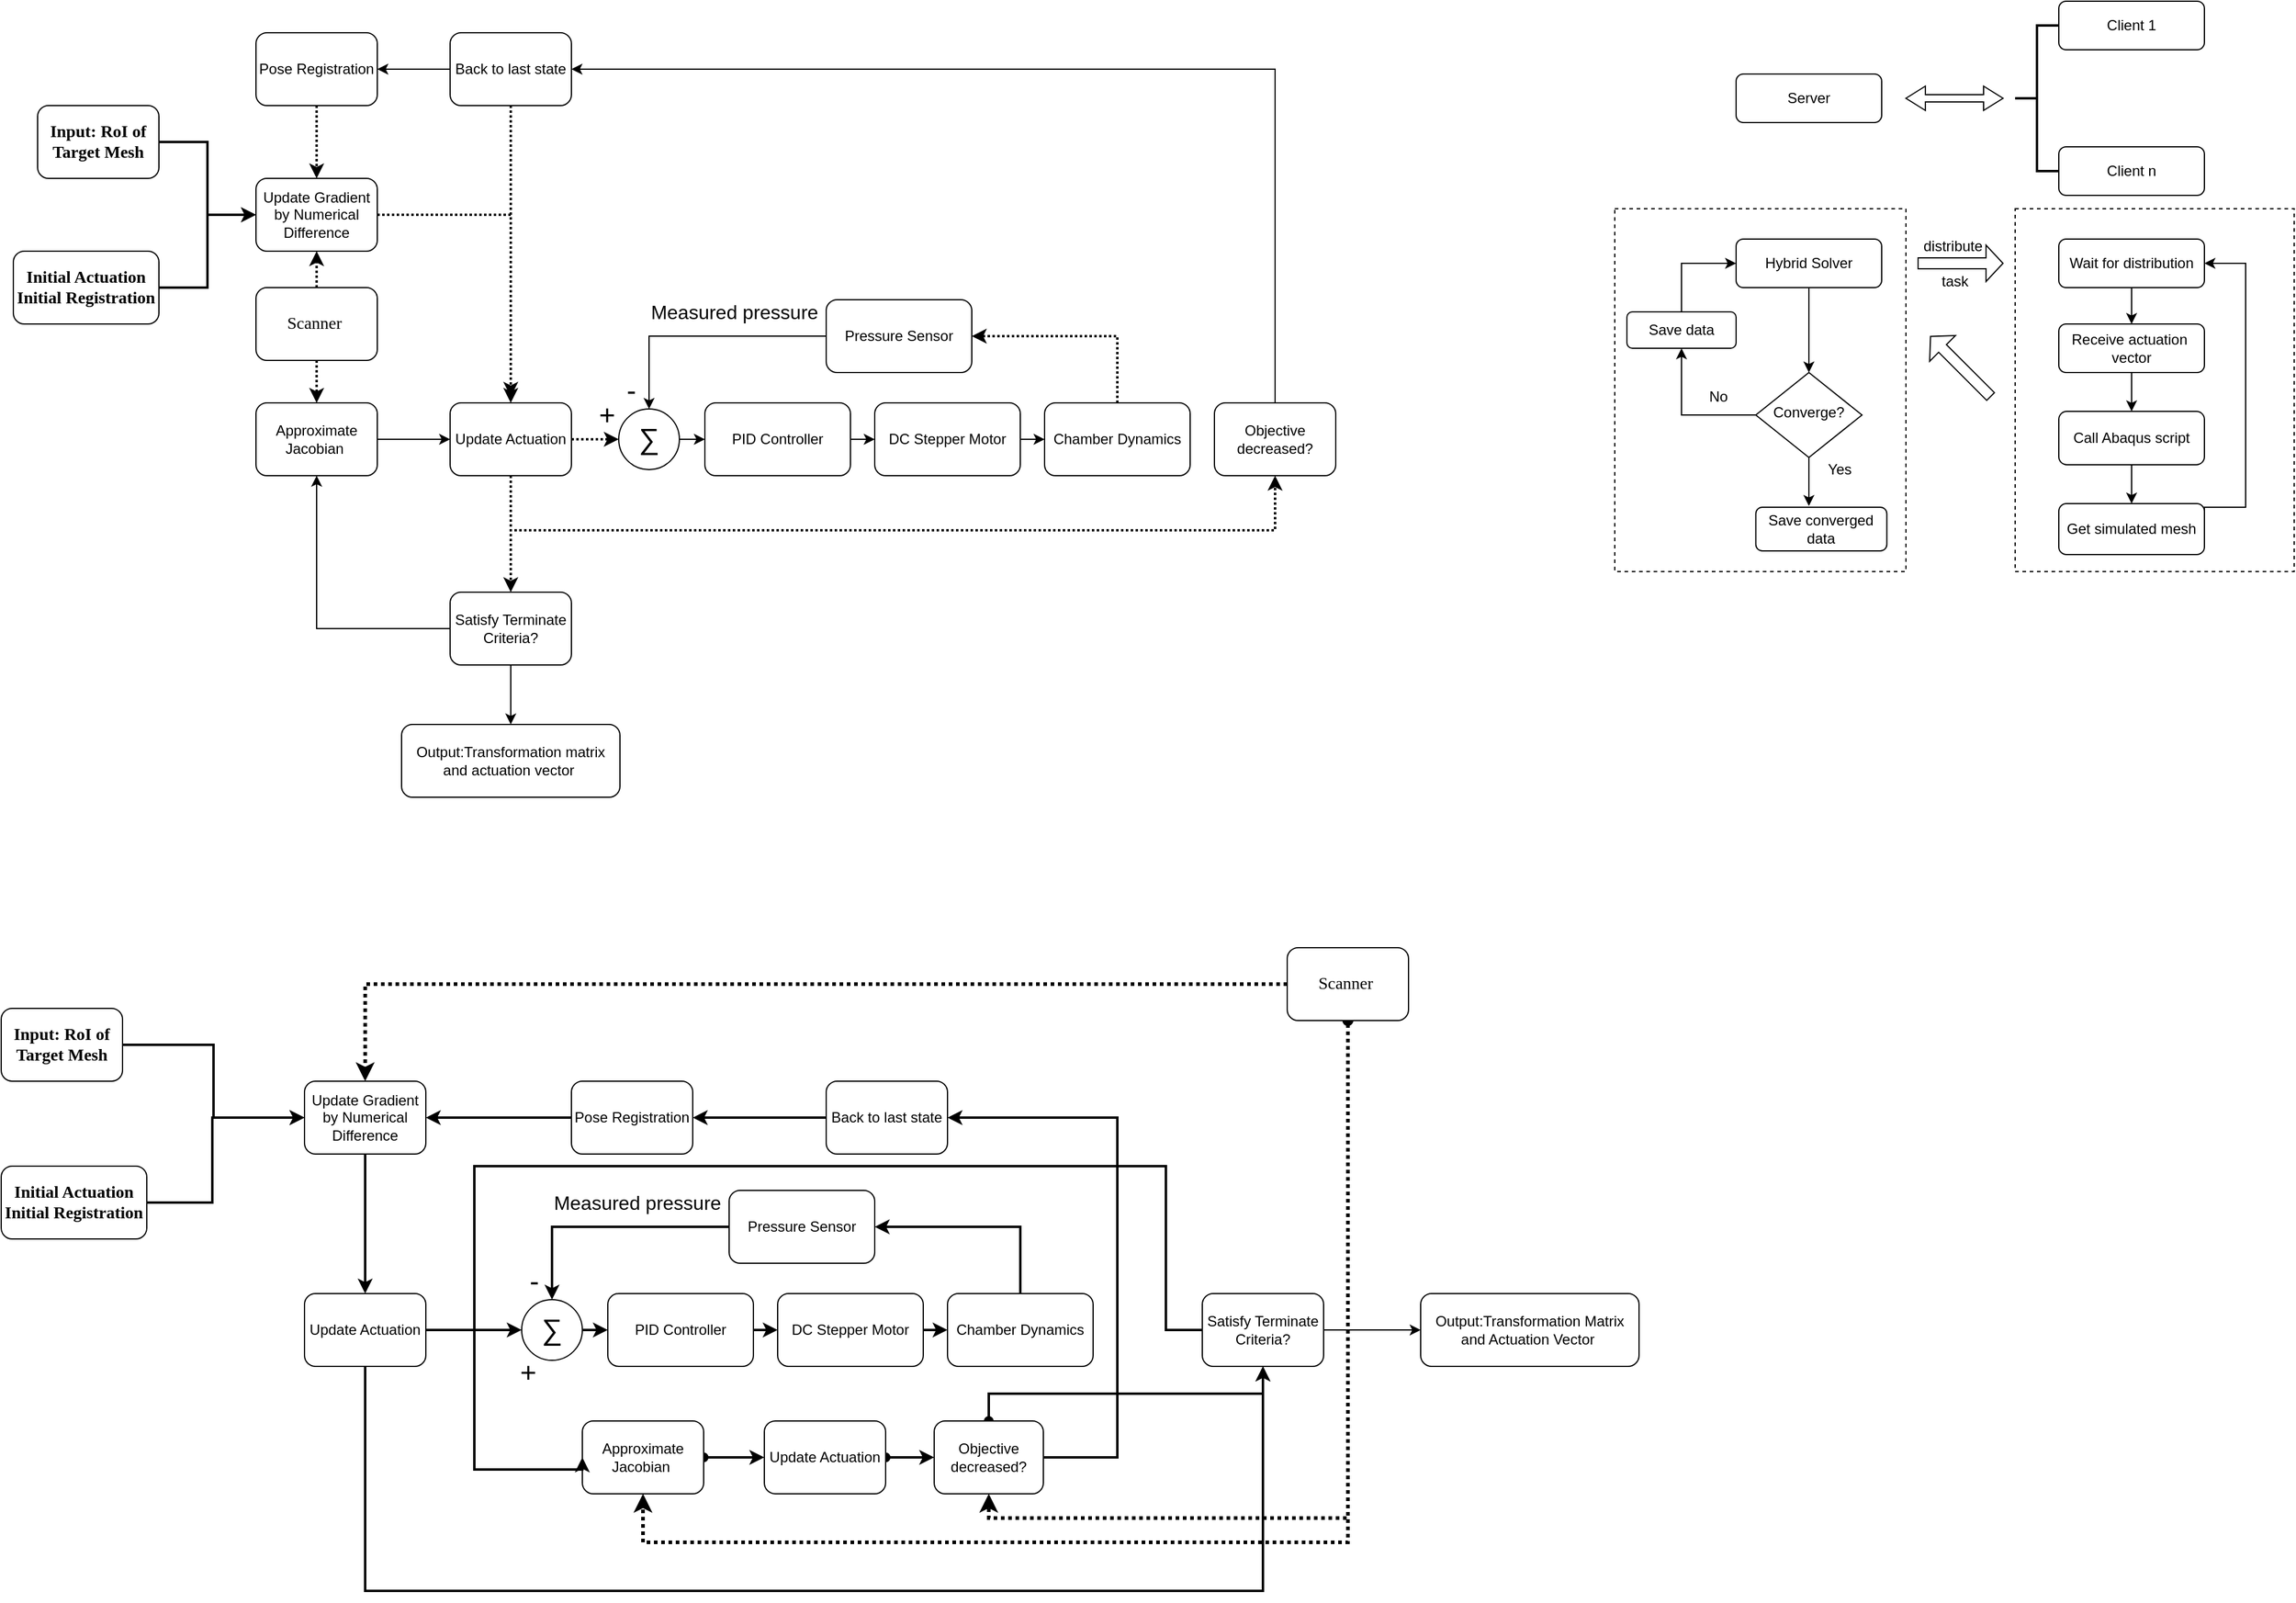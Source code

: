 <mxfile version="17.1.0" type="github">
  <diagram id="C5RBs43oDa-KdzZeNtuy" name="Page-1">
    <mxGraphModel dx="2891" dy="613" grid="1" gridSize="10" guides="1" tooltips="1" connect="1" arrows="1" fold="1" page="1" pageScale="1" pageWidth="827" pageHeight="1169" math="0" shadow="0">
      <root>
        <mxCell id="WIyWlLk6GJQsqaUBKTNV-0" />
        <mxCell id="WIyWlLk6GJQsqaUBKTNV-1" parent="WIyWlLk6GJQsqaUBKTNV-0" />
        <mxCell id="uddgrojwwecJSDZZouhw-0" value="Server" style="rounded=1;whiteSpace=wrap;html=1;fontSize=12;glass=0;strokeWidth=1;shadow=0;" parent="WIyWlLk6GJQsqaUBKTNV-1" vertex="1">
          <mxGeometry x="260" y="330" width="120" height="40" as="geometry" />
        </mxCell>
        <mxCell id="uddgrojwwecJSDZZouhw-1" value="Client 1" style="rounded=1;whiteSpace=wrap;html=1;fontSize=12;glass=0;strokeWidth=1;shadow=0;" parent="WIyWlLk6GJQsqaUBKTNV-1" vertex="1">
          <mxGeometry x="526" y="270" width="120" height="40" as="geometry" />
        </mxCell>
        <mxCell id="uddgrojwwecJSDZZouhw-3" value="Client n" style="rounded=1;whiteSpace=wrap;html=1;fontSize=12;glass=0;strokeWidth=1;shadow=0;" parent="WIyWlLk6GJQsqaUBKTNV-1" vertex="1">
          <mxGeometry x="526" y="390" width="120" height="40" as="geometry" />
        </mxCell>
        <mxCell id="uddgrojwwecJSDZZouhw-6" value="" style="shape=doubleArrow;whiteSpace=wrap;html=1;" parent="WIyWlLk6GJQsqaUBKTNV-1" vertex="1">
          <mxGeometry x="400" y="340" width="80" height="20" as="geometry" />
        </mxCell>
        <mxCell id="uddgrojwwecJSDZZouhw-11" value="" style="strokeWidth=2;html=1;shape=mxgraph.flowchart.annotation_2;align=left;labelPosition=right;pointerEvents=1;" parent="WIyWlLk6GJQsqaUBKTNV-1" vertex="1">
          <mxGeometry x="490" y="290" width="36" height="120" as="geometry" />
        </mxCell>
        <mxCell id="uddgrojwwecJSDZZouhw-13" value="Hybrid Solver" style="rounded=1;whiteSpace=wrap;html=1;fontSize=12;glass=0;strokeWidth=1;shadow=0;" parent="WIyWlLk6GJQsqaUBKTNV-1" vertex="1">
          <mxGeometry x="260" y="466" width="120" height="40" as="geometry" />
        </mxCell>
        <mxCell id="uddgrojwwecJSDZZouhw-23" style="edgeStyle=orthogonalEdgeStyle;rounded=0;orthogonalLoop=1;jettySize=auto;html=1;exitX=0;exitY=0.5;exitDx=0;exitDy=0;entryX=0.5;entryY=1;entryDx=0;entryDy=0;" parent="WIyWlLk6GJQsqaUBKTNV-1" source="uddgrojwwecJSDZZouhw-15" target="uddgrojwwecJSDZZouhw-21" edge="1">
          <mxGeometry relative="1" as="geometry" />
        </mxCell>
        <mxCell id="uddgrojwwecJSDZZouhw-24" style="edgeStyle=orthogonalEdgeStyle;rounded=0;orthogonalLoop=1;jettySize=auto;html=1;exitX=0.5;exitY=0;exitDx=0;exitDy=0;entryX=0;entryY=0.5;entryDx=0;entryDy=0;" parent="WIyWlLk6GJQsqaUBKTNV-1" source="uddgrojwwecJSDZZouhw-21" target="uddgrojwwecJSDZZouhw-13" edge="1">
          <mxGeometry relative="1" as="geometry" />
        </mxCell>
        <mxCell id="uddgrojwwecJSDZZouhw-21" value="Save data" style="rounded=1;whiteSpace=wrap;html=1;fontSize=12;glass=0;strokeWidth=1;shadow=0;" parent="WIyWlLk6GJQsqaUBKTNV-1" vertex="1">
          <mxGeometry x="170" y="526" width="90" height="30" as="geometry" />
        </mxCell>
        <mxCell id="uddgrojwwecJSDZZouhw-15" value="Converge?" style="rhombus;whiteSpace=wrap;html=1;shadow=0;fontFamily=Helvetica;fontSize=12;align=center;strokeWidth=1;spacing=6;spacingTop=-4;" parent="WIyWlLk6GJQsqaUBKTNV-1" vertex="1">
          <mxGeometry x="276.25" y="576" width="87.5" height="70" as="geometry" />
        </mxCell>
        <mxCell id="uddgrojwwecJSDZZouhw-29" style="edgeStyle=orthogonalEdgeStyle;rounded=0;orthogonalLoop=1;jettySize=auto;html=1;exitX=0.5;exitY=1;exitDx=0;exitDy=0;entryX=0.5;entryY=0;entryDx=0;entryDy=0;" parent="WIyWlLk6GJQsqaUBKTNV-1" source="uddgrojwwecJSDZZouhw-13" target="uddgrojwwecJSDZZouhw-15" edge="1">
          <mxGeometry relative="1" as="geometry">
            <mxPoint x="440" y="546" as="sourcePoint" />
            <mxPoint x="370" y="506" as="targetPoint" />
          </mxGeometry>
        </mxCell>
        <mxCell id="uddgrojwwecJSDZZouhw-30" style="edgeStyle=orthogonalEdgeStyle;rounded=0;orthogonalLoop=1;jettySize=auto;html=1;exitX=0.5;exitY=1;exitDx=0;exitDy=0;" parent="WIyWlLk6GJQsqaUBKTNV-1" source="uddgrojwwecJSDZZouhw-15" edge="1">
          <mxGeometry relative="1" as="geometry">
            <mxPoint x="319.5" y="656" as="sourcePoint" />
            <mxPoint x="320" y="686" as="targetPoint" />
            <Array as="points" />
          </mxGeometry>
        </mxCell>
        <mxCell id="uddgrojwwecJSDZZouhw-31" value="Yes&lt;br&gt;" style="text;html=1;align=center;verticalAlign=middle;resizable=0;points=[];autosize=1;strokeColor=none;fillColor=none;" parent="WIyWlLk6GJQsqaUBKTNV-1" vertex="1">
          <mxGeometry x="330" y="646" width="30" height="20" as="geometry" />
        </mxCell>
        <mxCell id="uddgrojwwecJSDZZouhw-32" value="No" style="text;html=1;align=center;verticalAlign=middle;resizable=0;points=[];autosize=1;strokeColor=none;fillColor=none;" parent="WIyWlLk6GJQsqaUBKTNV-1" vertex="1">
          <mxGeometry x="230" y="586" width="30" height="20" as="geometry" />
        </mxCell>
        <mxCell id="uddgrojwwecJSDZZouhw-34" value="Save converged data" style="rounded=1;whiteSpace=wrap;html=1;fontSize=12;glass=0;strokeWidth=1;shadow=0;" parent="WIyWlLk6GJQsqaUBKTNV-1" vertex="1">
          <mxGeometry x="276.25" y="687" width="108" height="36" as="geometry" />
        </mxCell>
        <mxCell id="uddgrojwwecJSDZZouhw-35" value="" style="shape=singleArrow;whiteSpace=wrap;html=1;" parent="WIyWlLk6GJQsqaUBKTNV-1" vertex="1">
          <mxGeometry x="410" y="471" width="70" height="30" as="geometry" />
        </mxCell>
        <mxCell id="uddgrojwwecJSDZZouhw-36" value="distribute&amp;nbsp;&lt;br&gt;&lt;br&gt;task" style="text;html=1;align=center;verticalAlign=middle;resizable=0;points=[];autosize=1;strokeColor=none;fillColor=none;" parent="WIyWlLk6GJQsqaUBKTNV-1" vertex="1">
          <mxGeometry x="405" y="461" width="70" height="50" as="geometry" />
        </mxCell>
        <mxCell id="uddgrojwwecJSDZZouhw-39" value="" style="edgeStyle=orthogonalEdgeStyle;rounded=0;orthogonalLoop=1;jettySize=auto;html=1;" parent="WIyWlLk6GJQsqaUBKTNV-1" source="uddgrojwwecJSDZZouhw-37" target="uddgrojwwecJSDZZouhw-38" edge="1">
          <mxGeometry relative="1" as="geometry" />
        </mxCell>
        <mxCell id="uddgrojwwecJSDZZouhw-37" value="Receive actuation&amp;nbsp;&lt;br&gt;vector" style="rounded=1;whiteSpace=wrap;html=1;fontSize=12;glass=0;strokeWidth=1;shadow=0;" parent="WIyWlLk6GJQsqaUBKTNV-1" vertex="1">
          <mxGeometry x="526" y="536" width="120" height="40" as="geometry" />
        </mxCell>
        <mxCell id="uddgrojwwecJSDZZouhw-41" value="" style="edgeStyle=orthogonalEdgeStyle;rounded=0;orthogonalLoop=1;jettySize=auto;html=1;" parent="WIyWlLk6GJQsqaUBKTNV-1" source="uddgrojwwecJSDZZouhw-38" target="uddgrojwwecJSDZZouhw-40" edge="1">
          <mxGeometry relative="1" as="geometry" />
        </mxCell>
        <mxCell id="uddgrojwwecJSDZZouhw-38" value="Call Abaqus script" style="whiteSpace=wrap;html=1;rounded=1;shadow=0;strokeWidth=1;glass=0;" parent="WIyWlLk6GJQsqaUBKTNV-1" vertex="1">
          <mxGeometry x="526" y="608" width="120" height="44" as="geometry" />
        </mxCell>
        <mxCell id="uddgrojwwecJSDZZouhw-45" style="edgeStyle=orthogonalEdgeStyle;rounded=0;orthogonalLoop=1;jettySize=auto;html=1;exitX=1;exitY=0.5;exitDx=0;exitDy=0;entryX=1;entryY=0.5;entryDx=0;entryDy=0;" parent="WIyWlLk6GJQsqaUBKTNV-1" source="uddgrojwwecJSDZZouhw-40" target="uddgrojwwecJSDZZouhw-47" edge="1">
          <mxGeometry relative="1" as="geometry">
            <mxPoint x="670" y="538" as="targetPoint" />
            <Array as="points">
              <mxPoint x="680" y="687" />
              <mxPoint x="680" y="486" />
            </Array>
          </mxGeometry>
        </mxCell>
        <mxCell id="uddgrojwwecJSDZZouhw-40" value="Get simulated mesh" style="whiteSpace=wrap;html=1;rounded=1;shadow=0;strokeWidth=1;glass=0;" parent="WIyWlLk6GJQsqaUBKTNV-1" vertex="1">
          <mxGeometry x="526" y="684" width="120" height="42" as="geometry" />
        </mxCell>
        <mxCell id="uddgrojwwecJSDZZouhw-42" value="" style="shape=singleArrow;whiteSpace=wrap;html=1;rotation=-135;" parent="WIyWlLk6GJQsqaUBKTNV-1" vertex="1">
          <mxGeometry x="410" y="556" width="70" height="30" as="geometry" />
        </mxCell>
        <mxCell id="uddgrojwwecJSDZZouhw-48" style="edgeStyle=orthogonalEdgeStyle;rounded=0;orthogonalLoop=1;jettySize=auto;html=1;exitX=0.5;exitY=1;exitDx=0;exitDy=0;entryX=0.5;entryY=0;entryDx=0;entryDy=0;" parent="WIyWlLk6GJQsqaUBKTNV-1" source="uddgrojwwecJSDZZouhw-47" target="uddgrojwwecJSDZZouhw-37" edge="1">
          <mxGeometry relative="1" as="geometry" />
        </mxCell>
        <mxCell id="uddgrojwwecJSDZZouhw-47" value="Wait for distribution" style="rounded=1;whiteSpace=wrap;html=1;fontSize=12;glass=0;strokeWidth=1;shadow=0;" parent="WIyWlLk6GJQsqaUBKTNV-1" vertex="1">
          <mxGeometry x="526" y="466" width="120" height="40" as="geometry" />
        </mxCell>
        <mxCell id="uddgrojwwecJSDZZouhw-52" value="" style="rounded=0;whiteSpace=wrap;html=1;fillColor=none;dashed=1;" parent="WIyWlLk6GJQsqaUBKTNV-1" vertex="1">
          <mxGeometry x="490" y="441" width="230" height="299" as="geometry" />
        </mxCell>
        <mxCell id="uddgrojwwecJSDZZouhw-53" value="" style="rounded=0;whiteSpace=wrap;html=1;fillColor=none;dashed=1;" parent="WIyWlLk6GJQsqaUBKTNV-1" vertex="1">
          <mxGeometry x="160" y="441" width="240" height="299" as="geometry" />
        </mxCell>
        <mxCell id="ObpepOgObd0LVibU54qH-86" style="edgeStyle=orthogonalEdgeStyle;rounded=1;jumpSize=2;orthogonalLoop=1;jettySize=auto;html=1;exitX=1;exitY=0.5;exitDx=0;exitDy=0;entryX=0;entryY=0.5;entryDx=0;entryDy=0;dashed=1;dashPattern=1 1;fontFamily=Times New Roman;fontSize=14;startArrow=none;startFill=0;strokeColor=#000000;strokeWidth=2;" edge="1" parent="WIyWlLk6GJQsqaUBKTNV-1" source="ObpepOgObd0LVibU54qH-23" target="ObpepOgObd0LVibU54qH-1">
          <mxGeometry relative="1" as="geometry" />
        </mxCell>
        <mxCell id="ObpepOgObd0LVibU54qH-95" style="edgeStyle=orthogonalEdgeStyle;rounded=0;jumpSize=2;orthogonalLoop=1;jettySize=auto;html=1;exitX=0.5;exitY=1;exitDx=0;exitDy=0;entryX=0.5;entryY=0;entryDx=0;entryDy=0;dashed=1;dashPattern=1 1;fontFamily=Times New Roman;fontSize=14;startArrow=none;startFill=0;strokeColor=#000000;strokeWidth=2;" edge="1" parent="WIyWlLk6GJQsqaUBKTNV-1" source="ObpepOgObd0LVibU54qH-23" target="ObpepOgObd0LVibU54qH-28">
          <mxGeometry relative="1" as="geometry" />
        </mxCell>
        <mxCell id="ObpepOgObd0LVibU54qH-104" style="edgeStyle=orthogonalEdgeStyle;rounded=0;jumpSize=2;orthogonalLoop=1;jettySize=auto;html=1;exitX=0.5;exitY=1;exitDx=0;exitDy=0;entryX=0.5;entryY=1;entryDx=0;entryDy=0;dashed=1;dashPattern=1 1;fontFamily=Times New Roman;fontSize=14;startArrow=none;startFill=0;strokeColor=#000000;strokeWidth=2;" edge="1" parent="WIyWlLk6GJQsqaUBKTNV-1" source="ObpepOgObd0LVibU54qH-23" target="ObpepOgObd0LVibU54qH-33">
          <mxGeometry relative="1" as="geometry">
            <Array as="points">
              <mxPoint x="-750" y="706" />
              <mxPoint x="-120" y="706" />
            </Array>
          </mxGeometry>
        </mxCell>
        <mxCell id="ObpepOgObd0LVibU54qH-23" value="Update Actuation" style="rounded=1;whiteSpace=wrap;html=1;" vertex="1" parent="WIyWlLk6GJQsqaUBKTNV-1">
          <mxGeometry x="-800" y="601" width="100" height="60" as="geometry" />
        </mxCell>
        <mxCell id="ObpepOgObd0LVibU54qH-62" style="edgeStyle=orthogonalEdgeStyle;rounded=0;orthogonalLoop=1;jettySize=auto;html=1;exitX=1;exitY=0.5;exitDx=0;exitDy=0;entryX=0;entryY=0.5;entryDx=0;entryDy=0;fontSize=19;strokeColor=#000000;" edge="1" parent="WIyWlLk6GJQsqaUBKTNV-1" source="ObpepOgObd0LVibU54qH-26" target="ObpepOgObd0LVibU54qH-23">
          <mxGeometry relative="1" as="geometry" />
        </mxCell>
        <mxCell id="ObpepOgObd0LVibU54qH-26" value="Approximate Jacobian&amp;nbsp;" style="rounded=1;whiteSpace=wrap;html=1;" vertex="1" parent="WIyWlLk6GJQsqaUBKTNV-1">
          <mxGeometry x="-960" y="601" width="100" height="60" as="geometry" />
        </mxCell>
        <mxCell id="ObpepOgObd0LVibU54qH-36" value="" style="edgeStyle=orthogonalEdgeStyle;rounded=0;orthogonalLoop=1;jettySize=auto;html=1;fontSize=19;" edge="1" parent="WIyWlLk6GJQsqaUBKTNV-1" source="ObpepOgObd0LVibU54qH-28" target="ObpepOgObd0LVibU54qH-35">
          <mxGeometry relative="1" as="geometry" />
        </mxCell>
        <mxCell id="ObpepOgObd0LVibU54qH-68" style="edgeStyle=orthogonalEdgeStyle;rounded=0;orthogonalLoop=1;jettySize=auto;html=1;exitX=0;exitY=0.5;exitDx=0;exitDy=0;entryX=0.5;entryY=1;entryDx=0;entryDy=0;fontSize=19;" edge="1" parent="WIyWlLk6GJQsqaUBKTNV-1" source="ObpepOgObd0LVibU54qH-28" target="ObpepOgObd0LVibU54qH-26">
          <mxGeometry relative="1" as="geometry" />
        </mxCell>
        <mxCell id="ObpepOgObd0LVibU54qH-28" value="Satisfy Terminate Criteria?" style="rounded=1;whiteSpace=wrap;html=1;" vertex="1" parent="WIyWlLk6GJQsqaUBKTNV-1">
          <mxGeometry x="-800" y="757" width="100" height="60" as="geometry" />
        </mxCell>
        <mxCell id="ObpepOgObd0LVibU54qH-39" style="edgeStyle=orthogonalEdgeStyle;rounded=0;orthogonalLoop=1;jettySize=auto;html=1;exitX=0.5;exitY=0;exitDx=0;exitDy=0;entryX=1;entryY=0.5;entryDx=0;entryDy=0;fontSize=19;" edge="1" parent="WIyWlLk6GJQsqaUBKTNV-1" source="ObpepOgObd0LVibU54qH-33" target="ObpepOgObd0LVibU54qH-38">
          <mxGeometry relative="1" as="geometry" />
        </mxCell>
        <mxCell id="ObpepOgObd0LVibU54qH-33" value="Objective decreased?" style="rounded=1;whiteSpace=wrap;html=1;" vertex="1" parent="WIyWlLk6GJQsqaUBKTNV-1">
          <mxGeometry x="-170" y="601" width="100" height="60" as="geometry" />
        </mxCell>
        <mxCell id="ObpepOgObd0LVibU54qH-35" value="Output:Transformation matrix and actuation vector&amp;nbsp;" style="rounded=1;whiteSpace=wrap;html=1;" vertex="1" parent="WIyWlLk6GJQsqaUBKTNV-1">
          <mxGeometry x="-840" y="866" width="180" height="60" as="geometry" />
        </mxCell>
        <mxCell id="ObpepOgObd0LVibU54qH-41" value="" style="edgeStyle=orthogonalEdgeStyle;rounded=0;orthogonalLoop=1;jettySize=auto;html=1;fontSize=19;" edge="1" parent="WIyWlLk6GJQsqaUBKTNV-1" source="ObpepOgObd0LVibU54qH-38" target="ObpepOgObd0LVibU54qH-40">
          <mxGeometry relative="1" as="geometry" />
        </mxCell>
        <mxCell id="ObpepOgObd0LVibU54qH-91" style="edgeStyle=orthogonalEdgeStyle;rounded=1;jumpSize=2;orthogonalLoop=1;jettySize=auto;html=1;exitX=0.5;exitY=1;exitDx=0;exitDy=0;dashed=1;dashPattern=1 1;fontFamily=Times New Roman;fontSize=14;startArrow=none;startFill=0;strokeColor=#000000;strokeWidth=2;" edge="1" parent="WIyWlLk6GJQsqaUBKTNV-1" source="ObpepOgObd0LVibU54qH-38">
          <mxGeometry relative="1" as="geometry">
            <mxPoint x="-750.0" y="596" as="targetPoint" />
            <Array as="points">
              <mxPoint x="-750" y="406" />
            </Array>
          </mxGeometry>
        </mxCell>
        <mxCell id="ObpepOgObd0LVibU54qH-38" value="Back to last state" style="rounded=1;whiteSpace=wrap;html=1;" vertex="1" parent="WIyWlLk6GJQsqaUBKTNV-1">
          <mxGeometry x="-800" y="296" width="100" height="60" as="geometry" />
        </mxCell>
        <mxCell id="ObpepOgObd0LVibU54qH-93" style="edgeStyle=orthogonalEdgeStyle;rounded=1;jumpSize=2;orthogonalLoop=1;jettySize=auto;html=1;exitX=0.5;exitY=1;exitDx=0;exitDy=0;entryX=0.5;entryY=0;entryDx=0;entryDy=0;dashed=1;dashPattern=1 1;fontFamily=Times New Roman;fontSize=14;startArrow=none;startFill=0;strokeColor=#000000;strokeWidth=2;" edge="1" parent="WIyWlLk6GJQsqaUBKTNV-1" source="ObpepOgObd0LVibU54qH-40" target="ObpepOgObd0LVibU54qH-19">
          <mxGeometry relative="1" as="geometry" />
        </mxCell>
        <mxCell id="ObpepOgObd0LVibU54qH-40" value="Pose Registration" style="rounded=1;whiteSpace=wrap;html=1;" vertex="1" parent="WIyWlLk6GJQsqaUBKTNV-1">
          <mxGeometry x="-960" y="296" width="100" height="60" as="geometry" />
        </mxCell>
        <mxCell id="ObpepOgObd0LVibU54qH-73" style="rounded=0;orthogonalLoop=1;jettySize=auto;html=1;exitX=1;exitY=0.5;exitDx=0;exitDy=0;entryX=0.5;entryY=0;entryDx=0;entryDy=0;fontSize=19;strokeColor=#000000;strokeWidth=2;edgeStyle=orthogonalEdgeStyle;startArrow=none;startFill=0;jumpSize=2;dashed=1;dashPattern=1 1;" edge="1" parent="WIyWlLk6GJQsqaUBKTNV-1" source="ObpepOgObd0LVibU54qH-19" target="ObpepOgObd0LVibU54qH-23">
          <mxGeometry relative="1" as="geometry">
            <Array as="points">
              <mxPoint x="-750" y="446" />
            </Array>
          </mxGeometry>
        </mxCell>
        <mxCell id="ObpepOgObd0LVibU54qH-17" value="&lt;font style=&quot;font-size: 14px&quot; face=&quot;Times New Roman&quot;&gt;&lt;b&gt;Input: RoI of Target Mesh&lt;/b&gt;&lt;/font&gt;" style="rounded=1;whiteSpace=wrap;html=1;" vertex="1" parent="WIyWlLk6GJQsqaUBKTNV-1">
          <mxGeometry x="-1140" y="356" width="100" height="60" as="geometry" />
        </mxCell>
        <mxCell id="ObpepOgObd0LVibU54qH-20" style="edgeStyle=orthogonalEdgeStyle;rounded=0;orthogonalLoop=1;jettySize=auto;html=1;exitX=1;exitY=0.5;exitDx=0;exitDy=0;entryX=0;entryY=0.5;entryDx=0;entryDy=0;fontSize=19;strokeWidth=2;" edge="1" parent="WIyWlLk6GJQsqaUBKTNV-1" source="ObpepOgObd0LVibU54qH-17" target="ObpepOgObd0LVibU54qH-19">
          <mxGeometry relative="1" as="geometry" />
        </mxCell>
        <mxCell id="ObpepOgObd0LVibU54qH-12" value="&lt;font style=&quot;font-size: 23px&quot;&gt;+&lt;/font&gt;" style="text;html=1;align=center;verticalAlign=middle;resizable=0;points=[];autosize=1;strokeColor=none;fillColor=none;" vertex="1" parent="WIyWlLk6GJQsqaUBKTNV-1">
          <mxGeometry x="-686" y="601" width="30" height="20" as="geometry" />
        </mxCell>
        <mxCell id="ObpepOgObd0LVibU54qH-0" value="PID Controller" style="rounded=1;whiteSpace=wrap;html=1;" vertex="1" parent="WIyWlLk6GJQsqaUBKTNV-1">
          <mxGeometry x="-590" y="601" width="120" height="60" as="geometry" />
        </mxCell>
        <mxCell id="ObpepOgObd0LVibU54qH-1" value="&lt;font style=&quot;font-size: 24px&quot;&gt;∑&lt;/font&gt;" style="ellipse;whiteSpace=wrap;html=1;aspect=fixed;" vertex="1" parent="WIyWlLk6GJQsqaUBKTNV-1">
          <mxGeometry x="-661" y="606" width="50" height="50" as="geometry" />
        </mxCell>
        <mxCell id="ObpepOgObd0LVibU54qH-10" style="edgeStyle=orthogonalEdgeStyle;rounded=0;orthogonalLoop=1;jettySize=auto;html=1;exitX=0;exitY=0.5;exitDx=0;exitDy=0;entryX=0.5;entryY=0;entryDx=0;entryDy=0;" edge="1" parent="WIyWlLk6GJQsqaUBKTNV-1" source="ObpepOgObd0LVibU54qH-2" target="ObpepOgObd0LVibU54qH-1">
          <mxGeometry relative="1" as="geometry">
            <mxPoint x="-590" y="536" as="targetPoint" />
          </mxGeometry>
        </mxCell>
        <mxCell id="ObpepOgObd0LVibU54qH-2" value="Pressure Sensor" style="rounded=1;whiteSpace=wrap;html=1;" vertex="1" parent="WIyWlLk6GJQsqaUBKTNV-1">
          <mxGeometry x="-490" y="516" width="120" height="60" as="geometry" />
        </mxCell>
        <mxCell id="ObpepOgObd0LVibU54qH-3" value="DC Stepper Motor" style="rounded=1;whiteSpace=wrap;html=1;" vertex="1" parent="WIyWlLk6GJQsqaUBKTNV-1">
          <mxGeometry x="-450" y="601" width="120" height="60" as="geometry" />
        </mxCell>
        <mxCell id="ObpepOgObd0LVibU54qH-13" value="&lt;font style=&quot;font-size: 23px&quot;&gt;-&lt;/font&gt;" style="text;html=1;align=center;verticalAlign=middle;resizable=0;points=[];autosize=1;strokeColor=none;fillColor=none;" vertex="1" parent="WIyWlLk6GJQsqaUBKTNV-1">
          <mxGeometry x="-661" y="581" width="20" height="20" as="geometry" />
        </mxCell>
        <mxCell id="ObpepOgObd0LVibU54qH-14" value="&lt;font style=&quot;font-size: 16px&quot;&gt;Measured pressure&lt;/font&gt;" style="text;html=1;align=center;verticalAlign=middle;resizable=0;points=[];autosize=1;strokeColor=none;fillColor=none;" vertex="1" parent="WIyWlLk6GJQsqaUBKTNV-1">
          <mxGeometry x="-641" y="516" width="150" height="20" as="geometry" />
        </mxCell>
        <mxCell id="ObpepOgObd0LVibU54qH-103" style="edgeStyle=orthogonalEdgeStyle;rounded=0;jumpSize=2;orthogonalLoop=1;jettySize=auto;html=1;exitX=0.5;exitY=0;exitDx=0;exitDy=0;entryX=1;entryY=0.5;entryDx=0;entryDy=0;dashed=1;dashPattern=1 1;fontFamily=Times New Roman;fontSize=14;startArrow=none;startFill=0;strokeColor=#000000;strokeWidth=2;" edge="1" parent="WIyWlLk6GJQsqaUBKTNV-1" source="ObpepOgObd0LVibU54qH-4" target="ObpepOgObd0LVibU54qH-2">
          <mxGeometry relative="1" as="geometry" />
        </mxCell>
        <mxCell id="ObpepOgObd0LVibU54qH-4" value="Chamber Dynamics" style="rounded=1;whiteSpace=wrap;html=1;" vertex="1" parent="WIyWlLk6GJQsqaUBKTNV-1">
          <mxGeometry x="-310" y="601" width="120" height="60" as="geometry" />
        </mxCell>
        <mxCell id="ObpepOgObd0LVibU54qH-5" style="edgeStyle=orthogonalEdgeStyle;rounded=0;orthogonalLoop=1;jettySize=auto;html=1;exitX=1;exitY=0.5;exitDx=0;exitDy=0;entryX=0;entryY=0.5;entryDx=0;entryDy=0;" edge="1" parent="WIyWlLk6GJQsqaUBKTNV-1" source="ObpepOgObd0LVibU54qH-1" target="ObpepOgObd0LVibU54qH-0">
          <mxGeometry relative="1" as="geometry" />
        </mxCell>
        <mxCell id="ObpepOgObd0LVibU54qH-6" style="edgeStyle=orthogonalEdgeStyle;rounded=0;orthogonalLoop=1;jettySize=auto;html=1;exitX=1;exitY=0.5;exitDx=0;exitDy=0;entryX=0;entryY=0.5;entryDx=0;entryDy=0;" edge="1" parent="WIyWlLk6GJQsqaUBKTNV-1" source="ObpepOgObd0LVibU54qH-0" target="ObpepOgObd0LVibU54qH-3">
          <mxGeometry relative="1" as="geometry" />
        </mxCell>
        <mxCell id="ObpepOgObd0LVibU54qH-8" style="edgeStyle=orthogonalEdgeStyle;rounded=0;orthogonalLoop=1;jettySize=auto;html=1;exitX=1;exitY=0.5;exitDx=0;exitDy=0;entryX=0;entryY=0.5;entryDx=0;entryDy=0;" edge="1" parent="WIyWlLk6GJQsqaUBKTNV-1" source="ObpepOgObd0LVibU54qH-3" target="ObpepOgObd0LVibU54qH-4">
          <mxGeometry relative="1" as="geometry" />
        </mxCell>
        <mxCell id="ObpepOgObd0LVibU54qH-83" style="edgeStyle=orthogonalEdgeStyle;rounded=0;jumpSize=2;orthogonalLoop=1;jettySize=auto;html=1;exitX=1;exitY=0.5;exitDx=0;exitDy=0;entryX=0;entryY=0.5;entryDx=0;entryDy=0;fontSize=23;startArrow=none;startFill=0;strokeColor=#000000;strokeWidth=2;" edge="1" parent="WIyWlLk6GJQsqaUBKTNV-1" source="ObpepOgObd0LVibU54qH-18" target="ObpepOgObd0LVibU54qH-19">
          <mxGeometry relative="1" as="geometry" />
        </mxCell>
        <mxCell id="ObpepOgObd0LVibU54qH-18" value="&lt;font style=&quot;font-size: 14px&quot; face=&quot;Times New Roman&quot;&gt;&lt;b&gt;Initial Actuation&lt;br&gt;Initial Registration&lt;/b&gt;&lt;/font&gt;" style="rounded=1;whiteSpace=wrap;html=1;" vertex="1" parent="WIyWlLk6GJQsqaUBKTNV-1">
          <mxGeometry x="-1160" y="476" width="120" height="60" as="geometry" />
        </mxCell>
        <mxCell id="ObpepOgObd0LVibU54qH-19" value="Update Gradient by Numerical Difference" style="rounded=1;whiteSpace=wrap;html=1;" vertex="1" parent="WIyWlLk6GJQsqaUBKTNV-1">
          <mxGeometry x="-960" y="416" width="100" height="60" as="geometry" />
        </mxCell>
        <mxCell id="ObpepOgObd0LVibU54qH-101" style="edgeStyle=orthogonalEdgeStyle;rounded=0;jumpSize=2;orthogonalLoop=1;jettySize=auto;html=1;exitX=0.5;exitY=0;exitDx=0;exitDy=0;entryX=0.5;entryY=1;entryDx=0;entryDy=0;dashed=1;dashPattern=1 1;fontFamily=Times New Roman;fontSize=14;startArrow=none;startFill=0;strokeColor=#000000;strokeWidth=2;" edge="1" parent="WIyWlLk6GJQsqaUBKTNV-1" source="ObpepOgObd0LVibU54qH-99" target="ObpepOgObd0LVibU54qH-19">
          <mxGeometry relative="1" as="geometry" />
        </mxCell>
        <mxCell id="ObpepOgObd0LVibU54qH-102" style="edgeStyle=orthogonalEdgeStyle;rounded=0;jumpSize=2;orthogonalLoop=1;jettySize=auto;html=1;exitX=0.5;exitY=1;exitDx=0;exitDy=0;entryX=0.5;entryY=0;entryDx=0;entryDy=0;dashed=1;dashPattern=1 1;fontFamily=Times New Roman;fontSize=14;startArrow=none;startFill=0;strokeColor=#000000;strokeWidth=2;" edge="1" parent="WIyWlLk6GJQsqaUBKTNV-1" source="ObpepOgObd0LVibU54qH-99" target="ObpepOgObd0LVibU54qH-26">
          <mxGeometry relative="1" as="geometry" />
        </mxCell>
        <mxCell id="ObpepOgObd0LVibU54qH-99" value="Scanner&amp;nbsp;" style="rounded=1;whiteSpace=wrap;html=1;fontFamily=Times New Roman;fontSize=14;" vertex="1" parent="WIyWlLk6GJQsqaUBKTNV-1">
          <mxGeometry x="-960" y="506" width="100" height="60" as="geometry" />
        </mxCell>
        <mxCell id="ObpepOgObd0LVibU54qH-165" style="edgeStyle=orthogonalEdgeStyle;rounded=0;jumpSize=2;orthogonalLoop=1;jettySize=auto;html=1;exitX=1;exitY=0.5;exitDx=0;exitDy=0;entryX=0;entryY=0.5;entryDx=0;entryDy=0;fontFamily=Times New Roman;fontSize=14;startArrow=none;startFill=0;strokeColor=#000000;strokeWidth=2;" edge="1" parent="WIyWlLk6GJQsqaUBKTNV-1" source="ObpepOgObd0LVibU54qH-110" target="ObpepOgObd0LVibU54qH-129">
          <mxGeometry relative="1" as="geometry" />
        </mxCell>
        <mxCell id="ObpepOgObd0LVibU54qH-196" style="edgeStyle=orthogonalEdgeStyle;rounded=0;jumpSize=2;orthogonalLoop=1;jettySize=auto;html=1;exitX=0.5;exitY=1;exitDx=0;exitDy=0;entryX=0.5;entryY=1;entryDx=0;entryDy=0;fontFamily=Times New Roman;fontSize=14;startArrow=none;startFill=0;strokeColor=#000000;strokeWidth=2;" edge="1" parent="WIyWlLk6GJQsqaUBKTNV-1" source="ObpepOgObd0LVibU54qH-110" target="ObpepOgObd0LVibU54qH-115">
          <mxGeometry relative="1" as="geometry">
            <Array as="points">
              <mxPoint x="-870" y="1580" />
              <mxPoint x="-130" y="1580" />
            </Array>
          </mxGeometry>
        </mxCell>
        <mxCell id="ObpepOgObd0LVibU54qH-110" value="Update Actuation" style="rounded=1;whiteSpace=wrap;html=1;" vertex="1" parent="WIyWlLk6GJQsqaUBKTNV-1">
          <mxGeometry x="-920" y="1335" width="100" height="60" as="geometry" />
        </mxCell>
        <mxCell id="ObpepOgObd0LVibU54qH-207" style="edgeStyle=orthogonalEdgeStyle;curved=1;rounded=0;jumpSize=2;orthogonalLoop=1;jettySize=auto;html=1;exitX=1;exitY=0.5;exitDx=0;exitDy=0;entryX=0;entryY=0.5;entryDx=0;entryDy=0;fontFamily=Times New Roman;fontSize=14;startArrow=oval;startFill=1;sourcePerimeterSpacing=1;strokeColor=#000000;strokeWidth=2;elbow=vertical;" edge="1" parent="WIyWlLk6GJQsqaUBKTNV-1" source="ObpepOgObd0LVibU54qH-112" target="ObpepOgObd0LVibU54qH-206">
          <mxGeometry relative="1" as="geometry" />
        </mxCell>
        <mxCell id="ObpepOgObd0LVibU54qH-112" value="Approximate Jacobian&amp;nbsp;" style="rounded=1;whiteSpace=wrap;html=1;" vertex="1" parent="WIyWlLk6GJQsqaUBKTNV-1">
          <mxGeometry x="-691" y="1440" width="100" height="60" as="geometry" />
        </mxCell>
        <mxCell id="ObpepOgObd0LVibU54qH-113" value="" style="edgeStyle=orthogonalEdgeStyle;rounded=0;orthogonalLoop=1;jettySize=auto;html=1;fontSize=19;" edge="1" source="ObpepOgObd0LVibU54qH-115" target="ObpepOgObd0LVibU54qH-118" parent="WIyWlLk6GJQsqaUBKTNV-1">
          <mxGeometry relative="1" as="geometry" />
        </mxCell>
        <mxCell id="ObpepOgObd0LVibU54qH-193" style="edgeStyle=orthogonalEdgeStyle;rounded=0;jumpSize=2;orthogonalLoop=1;jettySize=auto;html=1;exitX=0;exitY=0.5;exitDx=0;exitDy=0;entryX=0;entryY=0.5;entryDx=0;entryDy=0;fontFamily=Times New Roman;fontSize=14;startArrow=none;startFill=0;strokeColor=#000000;strokeWidth=2;" edge="1" parent="WIyWlLk6GJQsqaUBKTNV-1" source="ObpepOgObd0LVibU54qH-115" target="ObpepOgObd0LVibU54qH-112">
          <mxGeometry relative="1" as="geometry">
            <Array as="points">
              <mxPoint x="-210" y="1365" />
              <mxPoint x="-210" y="1230" />
              <mxPoint x="-780" y="1230" />
              <mxPoint x="-780" y="1480" />
            </Array>
          </mxGeometry>
        </mxCell>
        <mxCell id="ObpepOgObd0LVibU54qH-115" value="Satisfy Terminate Criteria?" style="rounded=1;whiteSpace=wrap;html=1;" vertex="1" parent="WIyWlLk6GJQsqaUBKTNV-1">
          <mxGeometry x="-180" y="1335" width="100" height="60" as="geometry" />
        </mxCell>
        <mxCell id="ObpepOgObd0LVibU54qH-190" style="edgeStyle=orthogonalEdgeStyle;rounded=0;jumpSize=2;orthogonalLoop=1;jettySize=auto;html=1;exitX=1;exitY=0.5;exitDx=0;exitDy=0;entryX=1;entryY=0.5;entryDx=0;entryDy=0;fontFamily=Times New Roman;fontSize=14;startArrow=none;startFill=0;strokeColor=#000000;strokeWidth=2;" edge="1" parent="WIyWlLk6GJQsqaUBKTNV-1" source="ObpepOgObd0LVibU54qH-117" target="ObpepOgObd0LVibU54qH-121">
          <mxGeometry relative="1" as="geometry">
            <Array as="points">
              <mxPoint x="-250" y="1470" />
              <mxPoint x="-250" y="1190" />
            </Array>
          </mxGeometry>
        </mxCell>
        <mxCell id="ObpepOgObd0LVibU54qH-213" style="edgeStyle=orthogonalEdgeStyle;rounded=0;jumpSize=2;orthogonalLoop=1;jettySize=auto;html=1;exitX=0.5;exitY=0;exitDx=0;exitDy=0;entryX=0.5;entryY=1;entryDx=0;entryDy=0;fontFamily=Times New Roman;fontSize=14;startArrow=oval;startFill=1;sourcePerimeterSpacing=1;strokeColor=#000000;strokeWidth=2;elbow=vertical;" edge="1" parent="WIyWlLk6GJQsqaUBKTNV-1" source="ObpepOgObd0LVibU54qH-117" target="ObpepOgObd0LVibU54qH-115">
          <mxGeometry relative="1" as="geometry" />
        </mxCell>
        <mxCell id="ObpepOgObd0LVibU54qH-117" value="Objective decreased?" style="rounded=1;whiteSpace=wrap;html=1;" vertex="1" parent="WIyWlLk6GJQsqaUBKTNV-1">
          <mxGeometry x="-401" y="1440" width="90" height="60" as="geometry" />
        </mxCell>
        <mxCell id="ObpepOgObd0LVibU54qH-118" value="Output:Transformation Matrix and Actuation Vector&amp;nbsp;" style="rounded=1;whiteSpace=wrap;html=1;" vertex="1" parent="WIyWlLk6GJQsqaUBKTNV-1">
          <mxGeometry y="1335" width="180" height="60" as="geometry" />
        </mxCell>
        <mxCell id="ObpepOgObd0LVibU54qH-170" style="edgeStyle=orthogonalEdgeStyle;rounded=0;jumpSize=2;orthogonalLoop=1;jettySize=auto;html=1;exitX=0;exitY=0.5;exitDx=0;exitDy=0;entryX=1;entryY=0.5;entryDx=0;entryDy=0;fontFamily=Times New Roman;fontSize=14;startArrow=none;startFill=0;strokeColor=#000000;strokeWidth=2;" edge="1" parent="WIyWlLk6GJQsqaUBKTNV-1" source="ObpepOgObd0LVibU54qH-121" target="ObpepOgObd0LVibU54qH-123">
          <mxGeometry relative="1" as="geometry" />
        </mxCell>
        <mxCell id="ObpepOgObd0LVibU54qH-121" value="Back to last state" style="rounded=1;whiteSpace=wrap;html=1;" vertex="1" parent="WIyWlLk6GJQsqaUBKTNV-1">
          <mxGeometry x="-490" y="1160" width="100" height="60" as="geometry" />
        </mxCell>
        <mxCell id="ObpepOgObd0LVibU54qH-171" style="edgeStyle=orthogonalEdgeStyle;rounded=0;jumpSize=2;orthogonalLoop=1;jettySize=auto;html=1;exitX=0;exitY=0.5;exitDx=0;exitDy=0;entryX=1;entryY=0.5;entryDx=0;entryDy=0;fontFamily=Times New Roman;fontSize=14;startArrow=none;startFill=0;strokeColor=#000000;strokeWidth=2;" edge="1" parent="WIyWlLk6GJQsqaUBKTNV-1" source="ObpepOgObd0LVibU54qH-123" target="ObpepOgObd0LVibU54qH-142">
          <mxGeometry relative="1" as="geometry" />
        </mxCell>
        <mxCell id="ObpepOgObd0LVibU54qH-123" value="Pose Registration" style="rounded=1;whiteSpace=wrap;html=1;" vertex="1" parent="WIyWlLk6GJQsqaUBKTNV-1">
          <mxGeometry x="-700" y="1160" width="100" height="60" as="geometry" />
        </mxCell>
        <mxCell id="ObpepOgObd0LVibU54qH-174" style="edgeStyle=orthogonalEdgeStyle;rounded=0;jumpSize=2;orthogonalLoop=1;jettySize=auto;html=1;exitX=1;exitY=0.5;exitDx=0;exitDy=0;entryX=0;entryY=0.5;entryDx=0;entryDy=0;fontFamily=Times New Roman;fontSize=14;startArrow=none;startFill=0;strokeColor=#000000;strokeWidth=2;" edge="1" parent="WIyWlLk6GJQsqaUBKTNV-1" source="ObpepOgObd0LVibU54qH-125" target="ObpepOgObd0LVibU54qH-142">
          <mxGeometry relative="1" as="geometry" />
        </mxCell>
        <mxCell id="ObpepOgObd0LVibU54qH-125" value="&lt;font style=&quot;font-size: 14px&quot; face=&quot;Times New Roman&quot;&gt;&lt;b&gt;Input: RoI of Target Mesh&lt;/b&gt;&lt;/font&gt;" style="rounded=1;whiteSpace=wrap;html=1;" vertex="1" parent="WIyWlLk6GJQsqaUBKTNV-1">
          <mxGeometry x="-1170" y="1100" width="100" height="60" as="geometry" />
        </mxCell>
        <mxCell id="ObpepOgObd0LVibU54qH-127" value="&lt;font style=&quot;font-size: 23px&quot;&gt;+&lt;/font&gt;" style="text;html=1;align=center;verticalAlign=middle;resizable=0;points=[];autosize=1;strokeColor=none;fillColor=none;" vertex="1" parent="WIyWlLk6GJQsqaUBKTNV-1">
          <mxGeometry x="-751" y="1390" width="30" height="20" as="geometry" />
        </mxCell>
        <mxCell id="ObpepOgObd0LVibU54qH-128" value="PID Controller" style="rounded=1;whiteSpace=wrap;html=1;" vertex="1" parent="WIyWlLk6GJQsqaUBKTNV-1">
          <mxGeometry x="-670" y="1335" width="120" height="60" as="geometry" />
        </mxCell>
        <mxCell id="ObpepOgObd0LVibU54qH-129" value="&lt;font style=&quot;font-size: 24px&quot;&gt;∑&lt;/font&gt;" style="ellipse;whiteSpace=wrap;html=1;aspect=fixed;" vertex="1" parent="WIyWlLk6GJQsqaUBKTNV-1">
          <mxGeometry x="-741" y="1340" width="50" height="50" as="geometry" />
        </mxCell>
        <mxCell id="ObpepOgObd0LVibU54qH-130" style="edgeStyle=orthogonalEdgeStyle;rounded=0;orthogonalLoop=1;jettySize=auto;html=1;exitX=0;exitY=0.5;exitDx=0;exitDy=0;entryX=0.5;entryY=0;entryDx=0;entryDy=0;strokeWidth=2;" edge="1" source="ObpepOgObd0LVibU54qH-131" target="ObpepOgObd0LVibU54qH-129" parent="WIyWlLk6GJQsqaUBKTNV-1">
          <mxGeometry relative="1" as="geometry">
            <mxPoint x="-670" y="1270" as="targetPoint" />
          </mxGeometry>
        </mxCell>
        <mxCell id="ObpepOgObd0LVibU54qH-131" value="Pressure Sensor" style="rounded=1;whiteSpace=wrap;html=1;" vertex="1" parent="WIyWlLk6GJQsqaUBKTNV-1">
          <mxGeometry x="-570" y="1250" width="120" height="60" as="geometry" />
        </mxCell>
        <mxCell id="ObpepOgObd0LVibU54qH-132" value="DC Stepper Motor" style="rounded=1;whiteSpace=wrap;html=1;" vertex="1" parent="WIyWlLk6GJQsqaUBKTNV-1">
          <mxGeometry x="-530" y="1335" width="120" height="60" as="geometry" />
        </mxCell>
        <mxCell id="ObpepOgObd0LVibU54qH-133" value="&lt;font style=&quot;font-size: 23px&quot;&gt;-&lt;/font&gt;" style="text;html=1;align=center;verticalAlign=middle;resizable=0;points=[];autosize=1;strokeColor=none;fillColor=none;" vertex="1" parent="WIyWlLk6GJQsqaUBKTNV-1">
          <mxGeometry x="-741" y="1315" width="20" height="20" as="geometry" />
        </mxCell>
        <mxCell id="ObpepOgObd0LVibU54qH-134" value="&lt;font style=&quot;font-size: 16px&quot;&gt;Measured pressure&lt;/font&gt;" style="text;html=1;align=center;verticalAlign=middle;resizable=0;points=[];autosize=1;strokeColor=none;fillColor=none;" vertex="1" parent="WIyWlLk6GJQsqaUBKTNV-1">
          <mxGeometry x="-721" y="1250" width="150" height="20" as="geometry" />
        </mxCell>
        <mxCell id="ObpepOgObd0LVibU54qH-135" style="edgeStyle=orthogonalEdgeStyle;rounded=0;jumpSize=2;orthogonalLoop=1;jettySize=auto;html=1;exitX=0.5;exitY=0;exitDx=0;exitDy=0;entryX=1;entryY=0.5;entryDx=0;entryDy=0;fontFamily=Times New Roman;fontSize=14;startArrow=none;startFill=0;strokeColor=#000000;strokeWidth=2;" edge="1" source="ObpepOgObd0LVibU54qH-136" target="ObpepOgObd0LVibU54qH-131" parent="WIyWlLk6GJQsqaUBKTNV-1">
          <mxGeometry relative="1" as="geometry" />
        </mxCell>
        <mxCell id="ObpepOgObd0LVibU54qH-136" value="Chamber Dynamics" style="rounded=1;whiteSpace=wrap;html=1;" vertex="1" parent="WIyWlLk6GJQsqaUBKTNV-1">
          <mxGeometry x="-390" y="1335" width="120" height="60" as="geometry" />
        </mxCell>
        <mxCell id="ObpepOgObd0LVibU54qH-137" style="edgeStyle=orthogonalEdgeStyle;rounded=0;orthogonalLoop=1;jettySize=auto;html=1;exitX=1;exitY=0.5;exitDx=0;exitDy=0;entryX=0;entryY=0.5;entryDx=0;entryDy=0;strokeWidth=2;" edge="1" source="ObpepOgObd0LVibU54qH-129" target="ObpepOgObd0LVibU54qH-128" parent="WIyWlLk6GJQsqaUBKTNV-1">
          <mxGeometry relative="1" as="geometry" />
        </mxCell>
        <mxCell id="ObpepOgObd0LVibU54qH-138" style="edgeStyle=orthogonalEdgeStyle;rounded=0;orthogonalLoop=1;jettySize=auto;html=1;exitX=1;exitY=0.5;exitDx=0;exitDy=0;entryX=0;entryY=0.5;entryDx=0;entryDy=0;strokeWidth=2;" edge="1" source="ObpepOgObd0LVibU54qH-128" target="ObpepOgObd0LVibU54qH-132" parent="WIyWlLk6GJQsqaUBKTNV-1">
          <mxGeometry relative="1" as="geometry" />
        </mxCell>
        <mxCell id="ObpepOgObd0LVibU54qH-139" style="edgeStyle=orthogonalEdgeStyle;rounded=0;orthogonalLoop=1;jettySize=auto;html=1;exitX=1;exitY=0.5;exitDx=0;exitDy=0;entryX=0;entryY=0.5;entryDx=0;entryDy=0;strokeWidth=2;" edge="1" source="ObpepOgObd0LVibU54qH-132" target="ObpepOgObd0LVibU54qH-136" parent="WIyWlLk6GJQsqaUBKTNV-1">
          <mxGeometry relative="1" as="geometry" />
        </mxCell>
        <mxCell id="ObpepOgObd0LVibU54qH-175" style="edgeStyle=orthogonalEdgeStyle;rounded=0;jumpSize=2;orthogonalLoop=1;jettySize=auto;html=1;exitX=1;exitY=0.5;exitDx=0;exitDy=0;entryX=0;entryY=0.5;entryDx=0;entryDy=0;fontFamily=Times New Roman;fontSize=14;startArrow=none;startFill=0;strokeColor=#000000;strokeWidth=2;" edge="1" parent="WIyWlLk6GJQsqaUBKTNV-1" source="ObpepOgObd0LVibU54qH-141" target="ObpepOgObd0LVibU54qH-142">
          <mxGeometry relative="1" as="geometry">
            <Array as="points">
              <mxPoint x="-996" y="1260" />
              <mxPoint x="-996" y="1190" />
            </Array>
          </mxGeometry>
        </mxCell>
        <mxCell id="ObpepOgObd0LVibU54qH-141" value="&lt;font style=&quot;font-size: 14px&quot; face=&quot;Times New Roman&quot;&gt;&lt;b&gt;Initial Actuation&lt;br&gt;Initial Registration&lt;/b&gt;&lt;/font&gt;" style="rounded=1;whiteSpace=wrap;html=1;" vertex="1" parent="WIyWlLk6GJQsqaUBKTNV-1">
          <mxGeometry x="-1170" y="1230" width="120" height="60" as="geometry" />
        </mxCell>
        <mxCell id="ObpepOgObd0LVibU54qH-172" style="edgeStyle=orthogonalEdgeStyle;rounded=0;jumpSize=2;orthogonalLoop=1;jettySize=auto;html=1;exitX=0.5;exitY=1;exitDx=0;exitDy=0;entryX=0.5;entryY=0;entryDx=0;entryDy=0;fontFamily=Times New Roman;fontSize=14;startArrow=none;startFill=0;strokeColor=#000000;strokeWidth=2;" edge="1" parent="WIyWlLk6GJQsqaUBKTNV-1" source="ObpepOgObd0LVibU54qH-142" target="ObpepOgObd0LVibU54qH-110">
          <mxGeometry relative="1" as="geometry" />
        </mxCell>
        <mxCell id="ObpepOgObd0LVibU54qH-142" value="Update Gradient by Numerical Difference" style="rounded=1;whiteSpace=wrap;html=1;" vertex="1" parent="WIyWlLk6GJQsqaUBKTNV-1">
          <mxGeometry x="-920" y="1160" width="100" height="60" as="geometry" />
        </mxCell>
        <mxCell id="ObpepOgObd0LVibU54qH-173" style="edgeStyle=orthogonalEdgeStyle;rounded=0;jumpSize=2;orthogonalLoop=1;jettySize=auto;html=1;exitX=0;exitY=0.5;exitDx=0;exitDy=0;entryX=0.5;entryY=0;entryDx=0;entryDy=0;fontFamily=Times New Roman;fontSize=14;startArrow=none;startFill=0;strokeColor=#000000;strokeWidth=3;dashed=1;dashPattern=1 1;" edge="1" parent="WIyWlLk6GJQsqaUBKTNV-1" source="ObpepOgObd0LVibU54qH-145" target="ObpepOgObd0LVibU54qH-142">
          <mxGeometry relative="1" as="geometry" />
        </mxCell>
        <mxCell id="ObpepOgObd0LVibU54qH-214" style="edgeStyle=orthogonalEdgeStyle;rounded=0;jumpSize=2;orthogonalLoop=1;jettySize=auto;html=1;entryX=0.5;entryY=1;entryDx=0;entryDy=0;fontFamily=Times New Roman;fontSize=14;startArrow=oval;startFill=1;sourcePerimeterSpacing=1;strokeColor=#000000;strokeWidth=3;elbow=vertical;dashed=1;dashPattern=1 1;exitX=0.5;exitY=1;exitDx=0;exitDy=0;" edge="1" parent="WIyWlLk6GJQsqaUBKTNV-1" source="ObpepOgObd0LVibU54qH-145" target="ObpepOgObd0LVibU54qH-112">
          <mxGeometry relative="1" as="geometry">
            <mxPoint x="-60" y="1170" as="sourcePoint" />
            <Array as="points">
              <mxPoint x="-60" y="1110" />
              <mxPoint x="-60" y="1540" />
              <mxPoint x="-641" y="1540" />
            </Array>
          </mxGeometry>
        </mxCell>
        <mxCell id="ObpepOgObd0LVibU54qH-216" style="edgeStyle=orthogonalEdgeStyle;rounded=0;jumpSize=2;orthogonalLoop=1;jettySize=auto;html=1;exitX=0.5;exitY=1;exitDx=0;exitDy=0;entryX=0.5;entryY=1;entryDx=0;entryDy=0;dashed=1;dashPattern=1 1;fontFamily=Times New Roman;fontSize=14;startArrow=oval;startFill=1;sourcePerimeterSpacing=1;strokeColor=#000000;strokeWidth=3;elbow=vertical;" edge="1" parent="WIyWlLk6GJQsqaUBKTNV-1" source="ObpepOgObd0LVibU54qH-145" target="ObpepOgObd0LVibU54qH-117">
          <mxGeometry relative="1" as="geometry" />
        </mxCell>
        <mxCell id="ObpepOgObd0LVibU54qH-145" value="Scanner&amp;nbsp;" style="rounded=1;whiteSpace=wrap;html=1;fontFamily=Times New Roman;fontSize=14;" vertex="1" parent="WIyWlLk6GJQsqaUBKTNV-1">
          <mxGeometry x="-110" y="1050" width="100" height="60" as="geometry" />
        </mxCell>
        <mxCell id="ObpepOgObd0LVibU54qH-208" style="edgeStyle=orthogonalEdgeStyle;curved=1;rounded=0;jumpSize=2;orthogonalLoop=1;jettySize=auto;html=1;exitX=1;exitY=0.5;exitDx=0;exitDy=0;entryX=0;entryY=0.5;entryDx=0;entryDy=0;fontFamily=Times New Roman;fontSize=14;startArrow=oval;startFill=1;sourcePerimeterSpacing=1;strokeColor=#000000;strokeWidth=2;elbow=vertical;" edge="1" parent="WIyWlLk6GJQsqaUBKTNV-1" source="ObpepOgObd0LVibU54qH-206" target="ObpepOgObd0LVibU54qH-117">
          <mxGeometry relative="1" as="geometry" />
        </mxCell>
        <mxCell id="ObpepOgObd0LVibU54qH-206" value="Update Actuation" style="rounded=1;whiteSpace=wrap;html=1;" vertex="1" parent="WIyWlLk6GJQsqaUBKTNV-1">
          <mxGeometry x="-541" y="1440" width="100" height="60" as="geometry" />
        </mxCell>
      </root>
    </mxGraphModel>
  </diagram>
</mxfile>
